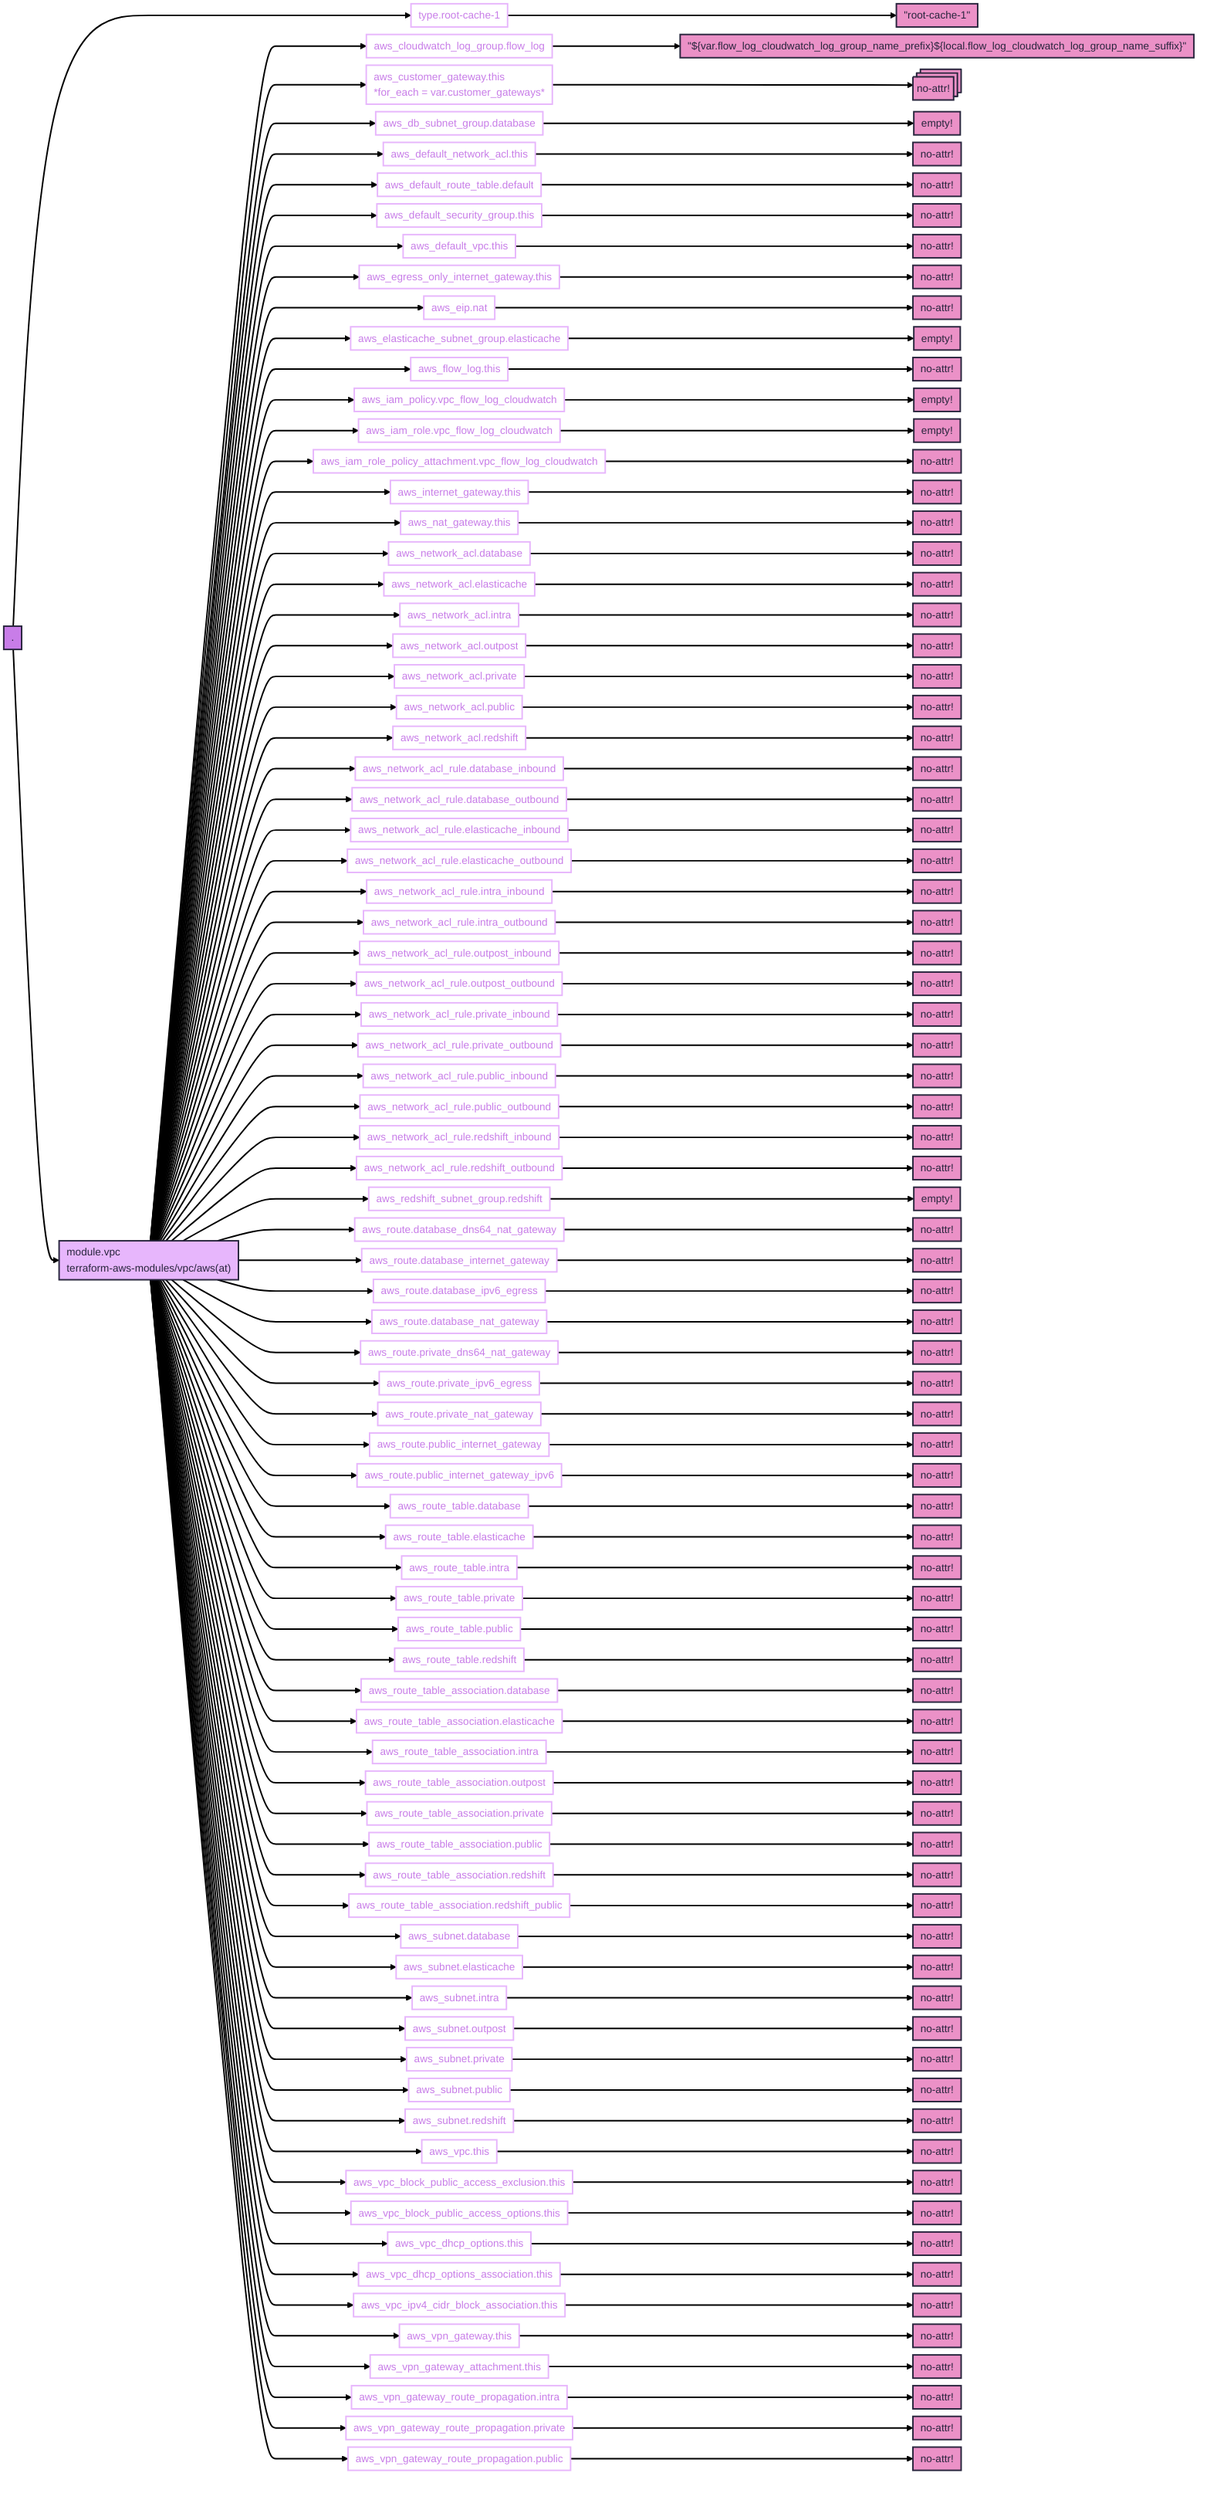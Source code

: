 ---
config:
  theme: redux
  flowchart:
    diagramPadding: 5
    padding: 5
    nodeSpacing: 10
    wrappingWidth: 700
---
flowchart LR
  classDef tf-path fill:#c87de8
  classDef tf-resource stroke:#e7b6fc,color:#c87de8,text-align:left
  classDef tf-int-mod fill:#e7b6fc,text-align:left
  classDef tf-ext-mod fill:#7da8e8,text-align:left
  classDef tf-name fill:#eb91c7
  p_root["."]:::tf-path
  p_root ----> r_root__typerootcache1["type.root-cache-1"]:::tf-resource
  r_root__typerootcache1 ---> n_root__typerootcache1_n["#34;root-cache-1#34;"]:::tf-name
  p_root --> m_root__vpc["module.vpc<br>terraform-aws-modules/vpc/aws(at)"]:::tf-int-mod
  m_root__vpc ---> r_root__vpc__awscloudwatchloggroupflowlog["aws_cloudwatch_log_group.flow_log"]:::tf-resource
  r_root__vpc__awscloudwatchloggroupflowlog ---> n_root__vpc__awscloudwatchloggroupflowlog_n["#34;${var.flow_log_cloudwatch_log_group_name_prefix}${local.flow_log_cloudwatch_log_group_name_suffix}#34;"]:::tf-name
  m_root__vpc ---> r_root__vpc__awscustomergatewaythis["aws_customer_gateway.this<br>*for_each = var.customer_gateways*"]:::tf-resource
  r_root__vpc__awscustomergatewaythis ---> n_root__vpc__awscustomergatewaythis_n:::tf-name@{ shape: procs, label: "no-attr!"}
  m_root__vpc ---> r_root__vpc__awsdbsubnetgroupdatabase["aws_db_subnet_group.database"]:::tf-resource
  r_root__vpc__awsdbsubnetgroupdatabase ---> n_root__vpc__awsdbsubnetgroupdatabase_n["empty!"]:::tf-name
  m_root__vpc ---> r_root__vpc__awsdefaultnetworkaclthis["aws_default_network_acl.this"]:::tf-resource
  r_root__vpc__awsdefaultnetworkaclthis ---> n_root__vpc__awsdefaultnetworkaclthis_n["no-attr!"]:::tf-name
  m_root__vpc ---> r_root__vpc__awsdefaultroutetabledefault["aws_default_route_table.default"]:::tf-resource
  r_root__vpc__awsdefaultroutetabledefault ---> n_root__vpc__awsdefaultroutetabledefault_n["no-attr!"]:::tf-name
  m_root__vpc ---> r_root__vpc__awsdefaultsecuritygroupthis["aws_default_security_group.this"]:::tf-resource
  r_root__vpc__awsdefaultsecuritygroupthis ---> n_root__vpc__awsdefaultsecuritygroupthis_n["no-attr!"]:::tf-name
  m_root__vpc ---> r_root__vpc__awsdefaultvpcthis["aws_default_vpc.this"]:::tf-resource
  r_root__vpc__awsdefaultvpcthis ---> n_root__vpc__awsdefaultvpcthis_n["no-attr!"]:::tf-name
  m_root__vpc ---> r_root__vpc__awsegressonlyinternetgatewaythis["aws_egress_only_internet_gateway.this"]:::tf-resource
  r_root__vpc__awsegressonlyinternetgatewaythis ---> n_root__vpc__awsegressonlyinternetgatewaythis_n["no-attr!"]:::tf-name
  m_root__vpc ---> r_root__vpc__awseipnat["aws_eip.nat"]:::tf-resource
  r_root__vpc__awseipnat ---> n_root__vpc__awseipnat_n["no-attr!"]:::tf-name
  m_root__vpc ---> r_root__vpc__awselasticachesubnetgroupelasticache["aws_elasticache_subnet_group.elasticache"]:::tf-resource
  r_root__vpc__awselasticachesubnetgroupelasticache ---> n_root__vpc__awselasticachesubnetgroupelasticache_n["empty!"]:::tf-name
  m_root__vpc ---> r_root__vpc__awsflowlogthis["aws_flow_log.this"]:::tf-resource
  r_root__vpc__awsflowlogthis ---> n_root__vpc__awsflowlogthis_n["no-attr!"]:::tf-name
  m_root__vpc ---> r_root__vpc__awsiampolicyvpcflowlogcloudwatch["aws_iam_policy.vpc_flow_log_cloudwatch"]:::tf-resource
  r_root__vpc__awsiampolicyvpcflowlogcloudwatch ---> n_root__vpc__awsiampolicyvpcflowlogcloudwatch_n["empty!"]:::tf-name
  m_root__vpc ---> r_root__vpc__awsiamrolevpcflowlogcloudwatch["aws_iam_role.vpc_flow_log_cloudwatch"]:::tf-resource
  r_root__vpc__awsiamrolevpcflowlogcloudwatch ---> n_root__vpc__awsiamrolevpcflowlogcloudwatch_n["empty!"]:::tf-name
  m_root__vpc ---> r_root__vpc__awsiamrolepolicyattachmentvpcflowlogcloudwatch["aws_iam_role_policy_attachment.vpc_flow_log_cloudwatch"]:::tf-resource
  r_root__vpc__awsiamrolepolicyattachmentvpcflowlogcloudwatch ---> n_root__vpc__awsiamrolepolicyattachmentvpcflowlogcloudwatch_n["no-attr!"]:::tf-name
  m_root__vpc ---> r_root__vpc__awsinternetgatewaythis["aws_internet_gateway.this"]:::tf-resource
  r_root__vpc__awsinternetgatewaythis ---> n_root__vpc__awsinternetgatewaythis_n["no-attr!"]:::tf-name
  m_root__vpc ---> r_root__vpc__awsnatgatewaythis["aws_nat_gateway.this"]:::tf-resource
  r_root__vpc__awsnatgatewaythis ---> n_root__vpc__awsnatgatewaythis_n["no-attr!"]:::tf-name
  m_root__vpc ---> r_root__vpc__awsnetworkacldatabase["aws_network_acl.database"]:::tf-resource
  r_root__vpc__awsnetworkacldatabase ---> n_root__vpc__awsnetworkacldatabase_n["no-attr!"]:::tf-name
  m_root__vpc ---> r_root__vpc__awsnetworkaclelasticache["aws_network_acl.elasticache"]:::tf-resource
  r_root__vpc__awsnetworkaclelasticache ---> n_root__vpc__awsnetworkaclelasticache_n["no-attr!"]:::tf-name
  m_root__vpc ---> r_root__vpc__awsnetworkaclintra["aws_network_acl.intra"]:::tf-resource
  r_root__vpc__awsnetworkaclintra ---> n_root__vpc__awsnetworkaclintra_n["no-attr!"]:::tf-name
  m_root__vpc ---> r_root__vpc__awsnetworkacloutpost["aws_network_acl.outpost"]:::tf-resource
  r_root__vpc__awsnetworkacloutpost ---> n_root__vpc__awsnetworkacloutpost_n["no-attr!"]:::tf-name
  m_root__vpc ---> r_root__vpc__awsnetworkaclprivate["aws_network_acl.private"]:::tf-resource
  r_root__vpc__awsnetworkaclprivate ---> n_root__vpc__awsnetworkaclprivate_n["no-attr!"]:::tf-name
  m_root__vpc ---> r_root__vpc__awsnetworkaclpublic["aws_network_acl.public"]:::tf-resource
  r_root__vpc__awsnetworkaclpublic ---> n_root__vpc__awsnetworkaclpublic_n["no-attr!"]:::tf-name
  m_root__vpc ---> r_root__vpc__awsnetworkaclredshift["aws_network_acl.redshift"]:::tf-resource
  r_root__vpc__awsnetworkaclredshift ---> n_root__vpc__awsnetworkaclredshift_n["no-attr!"]:::tf-name
  m_root__vpc ---> r_root__vpc__awsnetworkaclruledatabaseinbound["aws_network_acl_rule.database_inbound"]:::tf-resource
  r_root__vpc__awsnetworkaclruledatabaseinbound ---> n_root__vpc__awsnetworkaclruledatabaseinbound_n["no-attr!"]:::tf-name
  m_root__vpc ---> r_root__vpc__awsnetworkaclruledatabaseoutbound["aws_network_acl_rule.database_outbound"]:::tf-resource
  r_root__vpc__awsnetworkaclruledatabaseoutbound ---> n_root__vpc__awsnetworkaclruledatabaseoutbound_n["no-attr!"]:::tf-name
  m_root__vpc ---> r_root__vpc__awsnetworkaclruleelasticacheinbound["aws_network_acl_rule.elasticache_inbound"]:::tf-resource
  r_root__vpc__awsnetworkaclruleelasticacheinbound ---> n_root__vpc__awsnetworkaclruleelasticacheinbound_n["no-attr!"]:::tf-name
  m_root__vpc ---> r_root__vpc__awsnetworkaclruleelasticacheoutbound["aws_network_acl_rule.elasticache_outbound"]:::tf-resource
  r_root__vpc__awsnetworkaclruleelasticacheoutbound ---> n_root__vpc__awsnetworkaclruleelasticacheoutbound_n["no-attr!"]:::tf-name
  m_root__vpc ---> r_root__vpc__awsnetworkaclruleintrainbound["aws_network_acl_rule.intra_inbound"]:::tf-resource
  r_root__vpc__awsnetworkaclruleintrainbound ---> n_root__vpc__awsnetworkaclruleintrainbound_n["no-attr!"]:::tf-name
  m_root__vpc ---> r_root__vpc__awsnetworkaclruleintraoutbound["aws_network_acl_rule.intra_outbound"]:::tf-resource
  r_root__vpc__awsnetworkaclruleintraoutbound ---> n_root__vpc__awsnetworkaclruleintraoutbound_n["no-attr!"]:::tf-name
  m_root__vpc ---> r_root__vpc__awsnetworkaclruleoutpostinbound["aws_network_acl_rule.outpost_inbound"]:::tf-resource
  r_root__vpc__awsnetworkaclruleoutpostinbound ---> n_root__vpc__awsnetworkaclruleoutpostinbound_n["no-attr!"]:::tf-name
  m_root__vpc ---> r_root__vpc__awsnetworkaclruleoutpostoutbound["aws_network_acl_rule.outpost_outbound"]:::tf-resource
  r_root__vpc__awsnetworkaclruleoutpostoutbound ---> n_root__vpc__awsnetworkaclruleoutpostoutbound_n["no-attr!"]:::tf-name
  m_root__vpc ---> r_root__vpc__awsnetworkaclruleprivateinbound["aws_network_acl_rule.private_inbound"]:::tf-resource
  r_root__vpc__awsnetworkaclruleprivateinbound ---> n_root__vpc__awsnetworkaclruleprivateinbound_n["no-attr!"]:::tf-name
  m_root__vpc ---> r_root__vpc__awsnetworkaclruleprivateoutbound["aws_network_acl_rule.private_outbound"]:::tf-resource
  r_root__vpc__awsnetworkaclruleprivateoutbound ---> n_root__vpc__awsnetworkaclruleprivateoutbound_n["no-attr!"]:::tf-name
  m_root__vpc ---> r_root__vpc__awsnetworkaclrulepublicinbound["aws_network_acl_rule.public_inbound"]:::tf-resource
  r_root__vpc__awsnetworkaclrulepublicinbound ---> n_root__vpc__awsnetworkaclrulepublicinbound_n["no-attr!"]:::tf-name
  m_root__vpc ---> r_root__vpc__awsnetworkaclrulepublicoutbound["aws_network_acl_rule.public_outbound"]:::tf-resource
  r_root__vpc__awsnetworkaclrulepublicoutbound ---> n_root__vpc__awsnetworkaclrulepublicoutbound_n["no-attr!"]:::tf-name
  m_root__vpc ---> r_root__vpc__awsnetworkaclruleredshiftinbound["aws_network_acl_rule.redshift_inbound"]:::tf-resource
  r_root__vpc__awsnetworkaclruleredshiftinbound ---> n_root__vpc__awsnetworkaclruleredshiftinbound_n["no-attr!"]:::tf-name
  m_root__vpc ---> r_root__vpc__awsnetworkaclruleredshiftoutbound["aws_network_acl_rule.redshift_outbound"]:::tf-resource
  r_root__vpc__awsnetworkaclruleredshiftoutbound ---> n_root__vpc__awsnetworkaclruleredshiftoutbound_n["no-attr!"]:::tf-name
  m_root__vpc ---> r_root__vpc__awsredshiftsubnetgroupredshift["aws_redshift_subnet_group.redshift"]:::tf-resource
  r_root__vpc__awsredshiftsubnetgroupredshift ---> n_root__vpc__awsredshiftsubnetgroupredshift_n["empty!"]:::tf-name
  m_root__vpc ---> r_root__vpc__awsroutedatabasedns64natgateway["aws_route.database_dns64_nat_gateway"]:::tf-resource
  r_root__vpc__awsroutedatabasedns64natgateway ---> n_root__vpc__awsroutedatabasedns64natgateway_n["no-attr!"]:::tf-name
  m_root__vpc ---> r_root__vpc__awsroutedatabaseinternetgateway["aws_route.database_internet_gateway"]:::tf-resource
  r_root__vpc__awsroutedatabaseinternetgateway ---> n_root__vpc__awsroutedatabaseinternetgateway_n["no-attr!"]:::tf-name
  m_root__vpc ---> r_root__vpc__awsroutedatabaseipv6egress["aws_route.database_ipv6_egress"]:::tf-resource
  r_root__vpc__awsroutedatabaseipv6egress ---> n_root__vpc__awsroutedatabaseipv6egress_n["no-attr!"]:::tf-name
  m_root__vpc ---> r_root__vpc__awsroutedatabasenatgateway["aws_route.database_nat_gateway"]:::tf-resource
  r_root__vpc__awsroutedatabasenatgateway ---> n_root__vpc__awsroutedatabasenatgateway_n["no-attr!"]:::tf-name
  m_root__vpc ---> r_root__vpc__awsrouteprivatedns64natgateway["aws_route.private_dns64_nat_gateway"]:::tf-resource
  r_root__vpc__awsrouteprivatedns64natgateway ---> n_root__vpc__awsrouteprivatedns64natgateway_n["no-attr!"]:::tf-name
  m_root__vpc ---> r_root__vpc__awsrouteprivateipv6egress["aws_route.private_ipv6_egress"]:::tf-resource
  r_root__vpc__awsrouteprivateipv6egress ---> n_root__vpc__awsrouteprivateipv6egress_n["no-attr!"]:::tf-name
  m_root__vpc ---> r_root__vpc__awsrouteprivatenatgateway["aws_route.private_nat_gateway"]:::tf-resource
  r_root__vpc__awsrouteprivatenatgateway ---> n_root__vpc__awsrouteprivatenatgateway_n["no-attr!"]:::tf-name
  m_root__vpc ---> r_root__vpc__awsroutepublicinternetgateway["aws_route.public_internet_gateway"]:::tf-resource
  r_root__vpc__awsroutepublicinternetgateway ---> n_root__vpc__awsroutepublicinternetgateway_n["no-attr!"]:::tf-name
  m_root__vpc ---> r_root__vpc__awsroutepublicinternetgatewayipv6["aws_route.public_internet_gateway_ipv6"]:::tf-resource
  r_root__vpc__awsroutepublicinternetgatewayipv6 ---> n_root__vpc__awsroutepublicinternetgatewayipv6_n["no-attr!"]:::tf-name
  m_root__vpc ---> r_root__vpc__awsroutetabledatabase["aws_route_table.database"]:::tf-resource
  r_root__vpc__awsroutetabledatabase ---> n_root__vpc__awsroutetabledatabase_n["no-attr!"]:::tf-name
  m_root__vpc ---> r_root__vpc__awsroutetableelasticache["aws_route_table.elasticache"]:::tf-resource
  r_root__vpc__awsroutetableelasticache ---> n_root__vpc__awsroutetableelasticache_n["no-attr!"]:::tf-name
  m_root__vpc ---> r_root__vpc__awsroutetableintra["aws_route_table.intra"]:::tf-resource
  r_root__vpc__awsroutetableintra ---> n_root__vpc__awsroutetableintra_n["no-attr!"]:::tf-name
  m_root__vpc ---> r_root__vpc__awsroutetableprivate["aws_route_table.private"]:::tf-resource
  r_root__vpc__awsroutetableprivate ---> n_root__vpc__awsroutetableprivate_n["no-attr!"]:::tf-name
  m_root__vpc ---> r_root__vpc__awsroutetablepublic["aws_route_table.public"]:::tf-resource
  r_root__vpc__awsroutetablepublic ---> n_root__vpc__awsroutetablepublic_n["no-attr!"]:::tf-name
  m_root__vpc ---> r_root__vpc__awsroutetableredshift["aws_route_table.redshift"]:::tf-resource
  r_root__vpc__awsroutetableredshift ---> n_root__vpc__awsroutetableredshift_n["no-attr!"]:::tf-name
  m_root__vpc ---> r_root__vpc__awsroutetableassociationdatabase["aws_route_table_association.database"]:::tf-resource
  r_root__vpc__awsroutetableassociationdatabase ---> n_root__vpc__awsroutetableassociationdatabase_n["no-attr!"]:::tf-name
  m_root__vpc ---> r_root__vpc__awsroutetableassociationelasticache["aws_route_table_association.elasticache"]:::tf-resource
  r_root__vpc__awsroutetableassociationelasticache ---> n_root__vpc__awsroutetableassociationelasticache_n["no-attr!"]:::tf-name
  m_root__vpc ---> r_root__vpc__awsroutetableassociationintra["aws_route_table_association.intra"]:::tf-resource
  r_root__vpc__awsroutetableassociationintra ---> n_root__vpc__awsroutetableassociationintra_n["no-attr!"]:::tf-name
  m_root__vpc ---> r_root__vpc__awsroutetableassociationoutpost["aws_route_table_association.outpost"]:::tf-resource
  r_root__vpc__awsroutetableassociationoutpost ---> n_root__vpc__awsroutetableassociationoutpost_n["no-attr!"]:::tf-name
  m_root__vpc ---> r_root__vpc__awsroutetableassociationprivate["aws_route_table_association.private"]:::tf-resource
  r_root__vpc__awsroutetableassociationprivate ---> n_root__vpc__awsroutetableassociationprivate_n["no-attr!"]:::tf-name
  m_root__vpc ---> r_root__vpc__awsroutetableassociationpublic["aws_route_table_association.public"]:::tf-resource
  r_root__vpc__awsroutetableassociationpublic ---> n_root__vpc__awsroutetableassociationpublic_n["no-attr!"]:::tf-name
  m_root__vpc ---> r_root__vpc__awsroutetableassociationredshift["aws_route_table_association.redshift"]:::tf-resource
  r_root__vpc__awsroutetableassociationredshift ---> n_root__vpc__awsroutetableassociationredshift_n["no-attr!"]:::tf-name
  m_root__vpc ---> r_root__vpc__awsroutetableassociationredshiftpublic["aws_route_table_association.redshift_public"]:::tf-resource
  r_root__vpc__awsroutetableassociationredshiftpublic ---> n_root__vpc__awsroutetableassociationredshiftpublic_n["no-attr!"]:::tf-name
  m_root__vpc ---> r_root__vpc__awssubnetdatabase["aws_subnet.database"]:::tf-resource
  r_root__vpc__awssubnetdatabase ---> n_root__vpc__awssubnetdatabase_n["no-attr!"]:::tf-name
  m_root__vpc ---> r_root__vpc__awssubnetelasticache["aws_subnet.elasticache"]:::tf-resource
  r_root__vpc__awssubnetelasticache ---> n_root__vpc__awssubnetelasticache_n["no-attr!"]:::tf-name
  m_root__vpc ---> r_root__vpc__awssubnetintra["aws_subnet.intra"]:::tf-resource
  r_root__vpc__awssubnetintra ---> n_root__vpc__awssubnetintra_n["no-attr!"]:::tf-name
  m_root__vpc ---> r_root__vpc__awssubnetoutpost["aws_subnet.outpost"]:::tf-resource
  r_root__vpc__awssubnetoutpost ---> n_root__vpc__awssubnetoutpost_n["no-attr!"]:::tf-name
  m_root__vpc ---> r_root__vpc__awssubnetprivate["aws_subnet.private"]:::tf-resource
  r_root__vpc__awssubnetprivate ---> n_root__vpc__awssubnetprivate_n["no-attr!"]:::tf-name
  m_root__vpc ---> r_root__vpc__awssubnetpublic["aws_subnet.public"]:::tf-resource
  r_root__vpc__awssubnetpublic ---> n_root__vpc__awssubnetpublic_n["no-attr!"]:::tf-name
  m_root__vpc ---> r_root__vpc__awssubnetredshift["aws_subnet.redshift"]:::tf-resource
  r_root__vpc__awssubnetredshift ---> n_root__vpc__awssubnetredshift_n["no-attr!"]:::tf-name
  m_root__vpc ---> r_root__vpc__awsvpcthis["aws_vpc.this"]:::tf-resource
  r_root__vpc__awsvpcthis ---> n_root__vpc__awsvpcthis_n["no-attr!"]:::tf-name
  m_root__vpc ---> r_root__vpc__awsvpcblockpublicaccessexclusionthis["aws_vpc_block_public_access_exclusion.this"]:::tf-resource
  r_root__vpc__awsvpcblockpublicaccessexclusionthis ---> n_root__vpc__awsvpcblockpublicaccessexclusionthis_n["no-attr!"]:::tf-name
  m_root__vpc ---> r_root__vpc__awsvpcblockpublicaccessoptionsthis["aws_vpc_block_public_access_options.this"]:::tf-resource
  r_root__vpc__awsvpcblockpublicaccessoptionsthis ---> n_root__vpc__awsvpcblockpublicaccessoptionsthis_n["no-attr!"]:::tf-name
  m_root__vpc ---> r_root__vpc__awsvpcdhcpoptionsthis["aws_vpc_dhcp_options.this"]:::tf-resource
  r_root__vpc__awsvpcdhcpoptionsthis ---> n_root__vpc__awsvpcdhcpoptionsthis_n["no-attr!"]:::tf-name
  m_root__vpc ---> r_root__vpc__awsvpcdhcpoptionsassociationthis["aws_vpc_dhcp_options_association.this"]:::tf-resource
  r_root__vpc__awsvpcdhcpoptionsassociationthis ---> n_root__vpc__awsvpcdhcpoptionsassociationthis_n["no-attr!"]:::tf-name
  m_root__vpc ---> r_root__vpc__awsvpcipv4cidrblockassociationthis["aws_vpc_ipv4_cidr_block_association.this"]:::tf-resource
  r_root__vpc__awsvpcipv4cidrblockassociationthis ---> n_root__vpc__awsvpcipv4cidrblockassociationthis_n["no-attr!"]:::tf-name
  m_root__vpc ---> r_root__vpc__awsvpngatewaythis["aws_vpn_gateway.this"]:::tf-resource
  r_root__vpc__awsvpngatewaythis ---> n_root__vpc__awsvpngatewaythis_n["no-attr!"]:::tf-name
  m_root__vpc ---> r_root__vpc__awsvpngatewayattachmentthis["aws_vpn_gateway_attachment.this"]:::tf-resource
  r_root__vpc__awsvpngatewayattachmentthis ---> n_root__vpc__awsvpngatewayattachmentthis_n["no-attr!"]:::tf-name
  m_root__vpc ---> r_root__vpc__awsvpngatewayroutepropagationintra["aws_vpn_gateway_route_propagation.intra"]:::tf-resource
  r_root__vpc__awsvpngatewayroutepropagationintra ---> n_root__vpc__awsvpngatewayroutepropagationintra_n["no-attr!"]:::tf-name
  m_root__vpc ---> r_root__vpc__awsvpngatewayroutepropagationprivate["aws_vpn_gateway_route_propagation.private"]:::tf-resource
  r_root__vpc__awsvpngatewayroutepropagationprivate ---> n_root__vpc__awsvpngatewayroutepropagationprivate_n["no-attr!"]:::tf-name
  m_root__vpc ---> r_root__vpc__awsvpngatewayroutepropagationpublic["aws_vpn_gateway_route_propagation.public"]:::tf-resource
  r_root__vpc__awsvpngatewayroutepropagationpublic ---> n_root__vpc__awsvpngatewayroutepropagationpublic_n["no-attr!"]:::tf-name